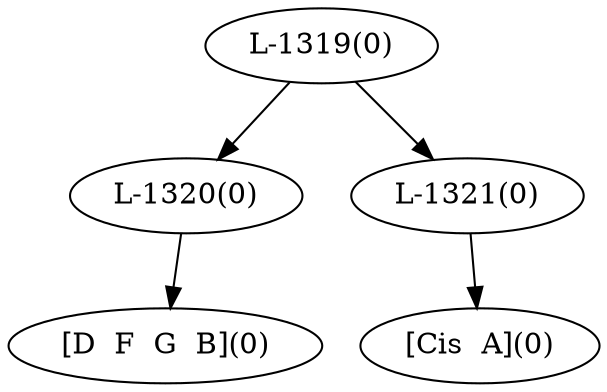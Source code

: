 digraph sample{
"L-1320(0)"->"[D  F  G  B](0)"
"L-1321(0)"->"[Cis  A](0)"
"L-1319(0)"->"L-1320(0)"
"L-1319(0)"->"L-1321(0)"
{rank = min; "L-1319(0)"}
{rank = same; "L-1320(0)"; "L-1321(0)";}
{rank = max; "[Cis  A](0)"; "[D  F  G  B](0)";}
}